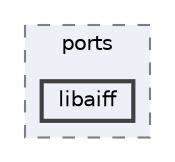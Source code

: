 digraph "external/reflect-cpp/vcpkg/ports/libaiff"
{
 // LATEX_PDF_SIZE
  bgcolor="transparent";
  edge [fontname=Helvetica,fontsize=10,labelfontname=Helvetica,labelfontsize=10];
  node [fontname=Helvetica,fontsize=10,shape=box,height=0.2,width=0.4];
  compound=true
  subgraph clusterdir_df60b2f324da79eef08d334ef7853e86 {
    graph [ bgcolor="#edf0f7", pencolor="grey50", label="ports", fontname=Helvetica,fontsize=10 style="filled,dashed", URL="dir_df60b2f324da79eef08d334ef7853e86.html",tooltip=""]
  dir_cf29910762db3e9f69e259464f9538d3 [label="libaiff", fillcolor="#edf0f7", color="grey25", style="filled,bold", URL="dir_cf29910762db3e9f69e259464f9538d3.html",tooltip=""];
  }
}

